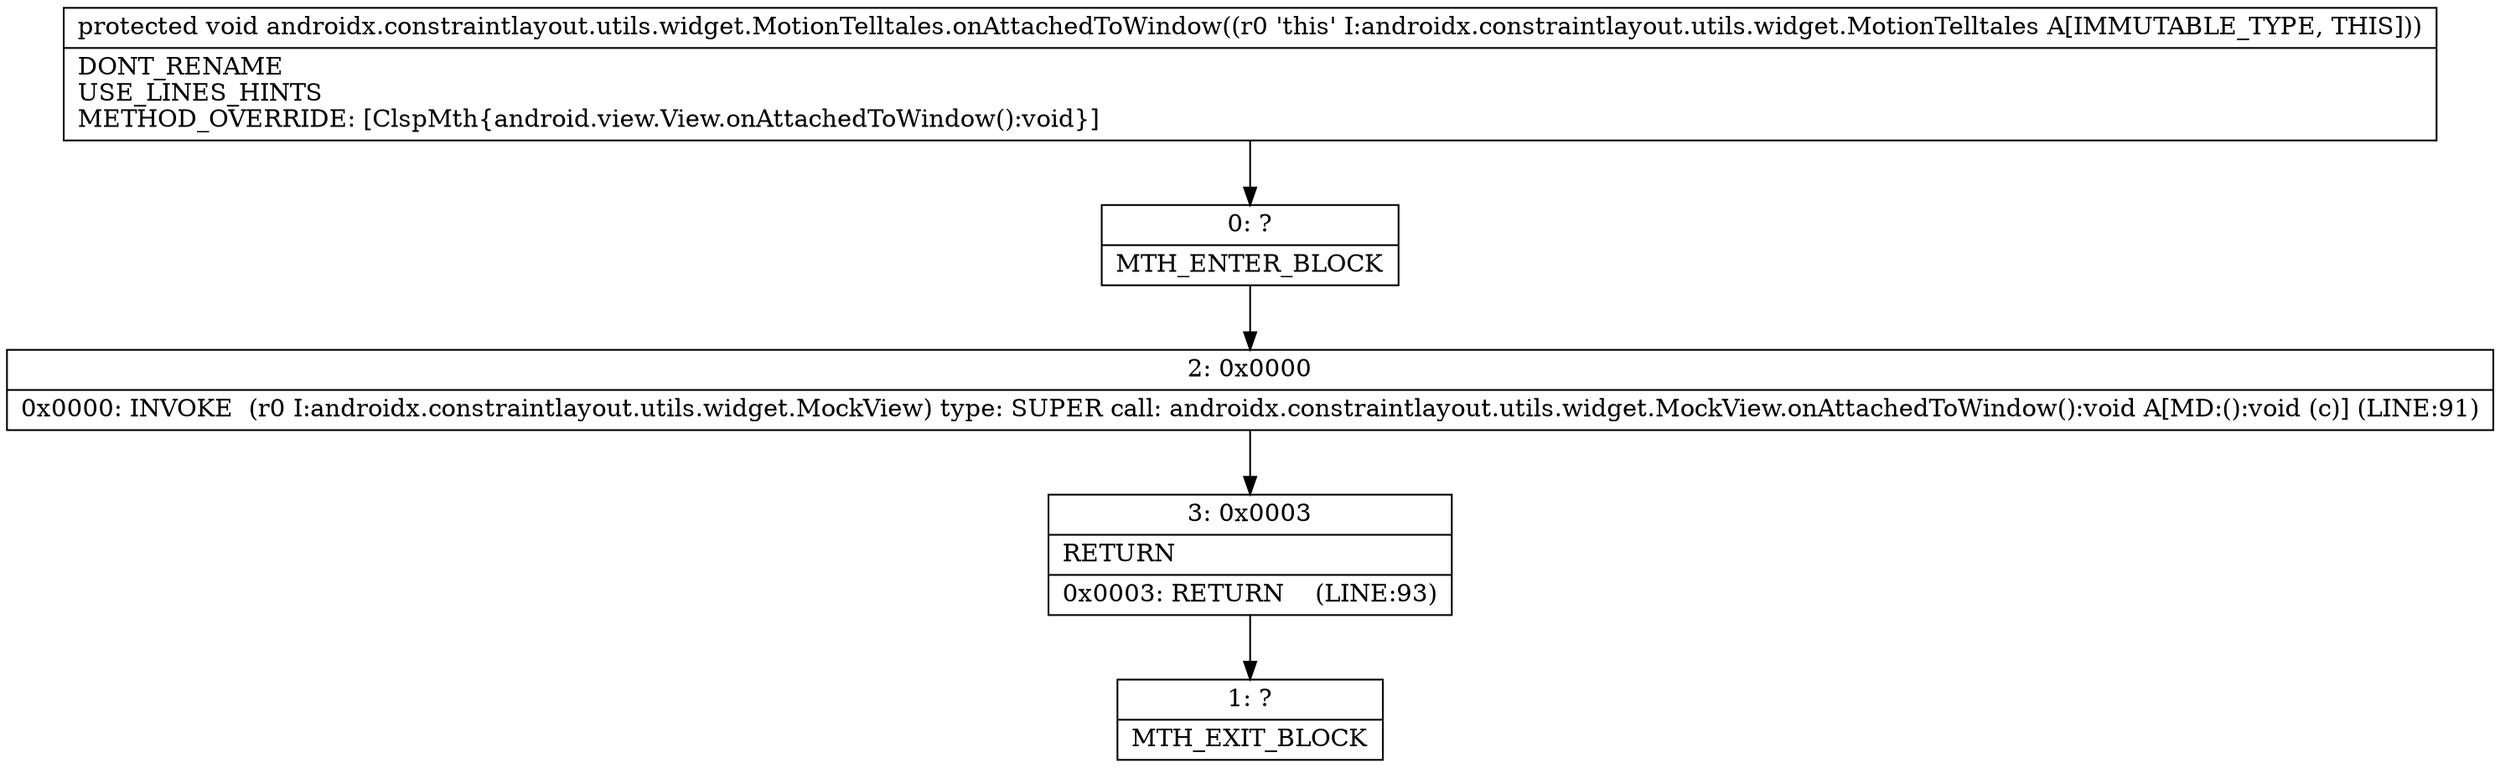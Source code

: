 digraph "CFG forandroidx.constraintlayout.utils.widget.MotionTelltales.onAttachedToWindow()V" {
Node_0 [shape=record,label="{0\:\ ?|MTH_ENTER_BLOCK\l}"];
Node_2 [shape=record,label="{2\:\ 0x0000|0x0000: INVOKE  (r0 I:androidx.constraintlayout.utils.widget.MockView) type: SUPER call: androidx.constraintlayout.utils.widget.MockView.onAttachedToWindow():void A[MD:():void (c)] (LINE:91)\l}"];
Node_3 [shape=record,label="{3\:\ 0x0003|RETURN\l|0x0003: RETURN    (LINE:93)\l}"];
Node_1 [shape=record,label="{1\:\ ?|MTH_EXIT_BLOCK\l}"];
MethodNode[shape=record,label="{protected void androidx.constraintlayout.utils.widget.MotionTelltales.onAttachedToWindow((r0 'this' I:androidx.constraintlayout.utils.widget.MotionTelltales A[IMMUTABLE_TYPE, THIS]))  | DONT_RENAME\lUSE_LINES_HINTS\lMETHOD_OVERRIDE: [ClspMth\{android.view.View.onAttachedToWindow():void\}]\l}"];
MethodNode -> Node_0;Node_0 -> Node_2;
Node_2 -> Node_3;
Node_3 -> Node_1;
}


